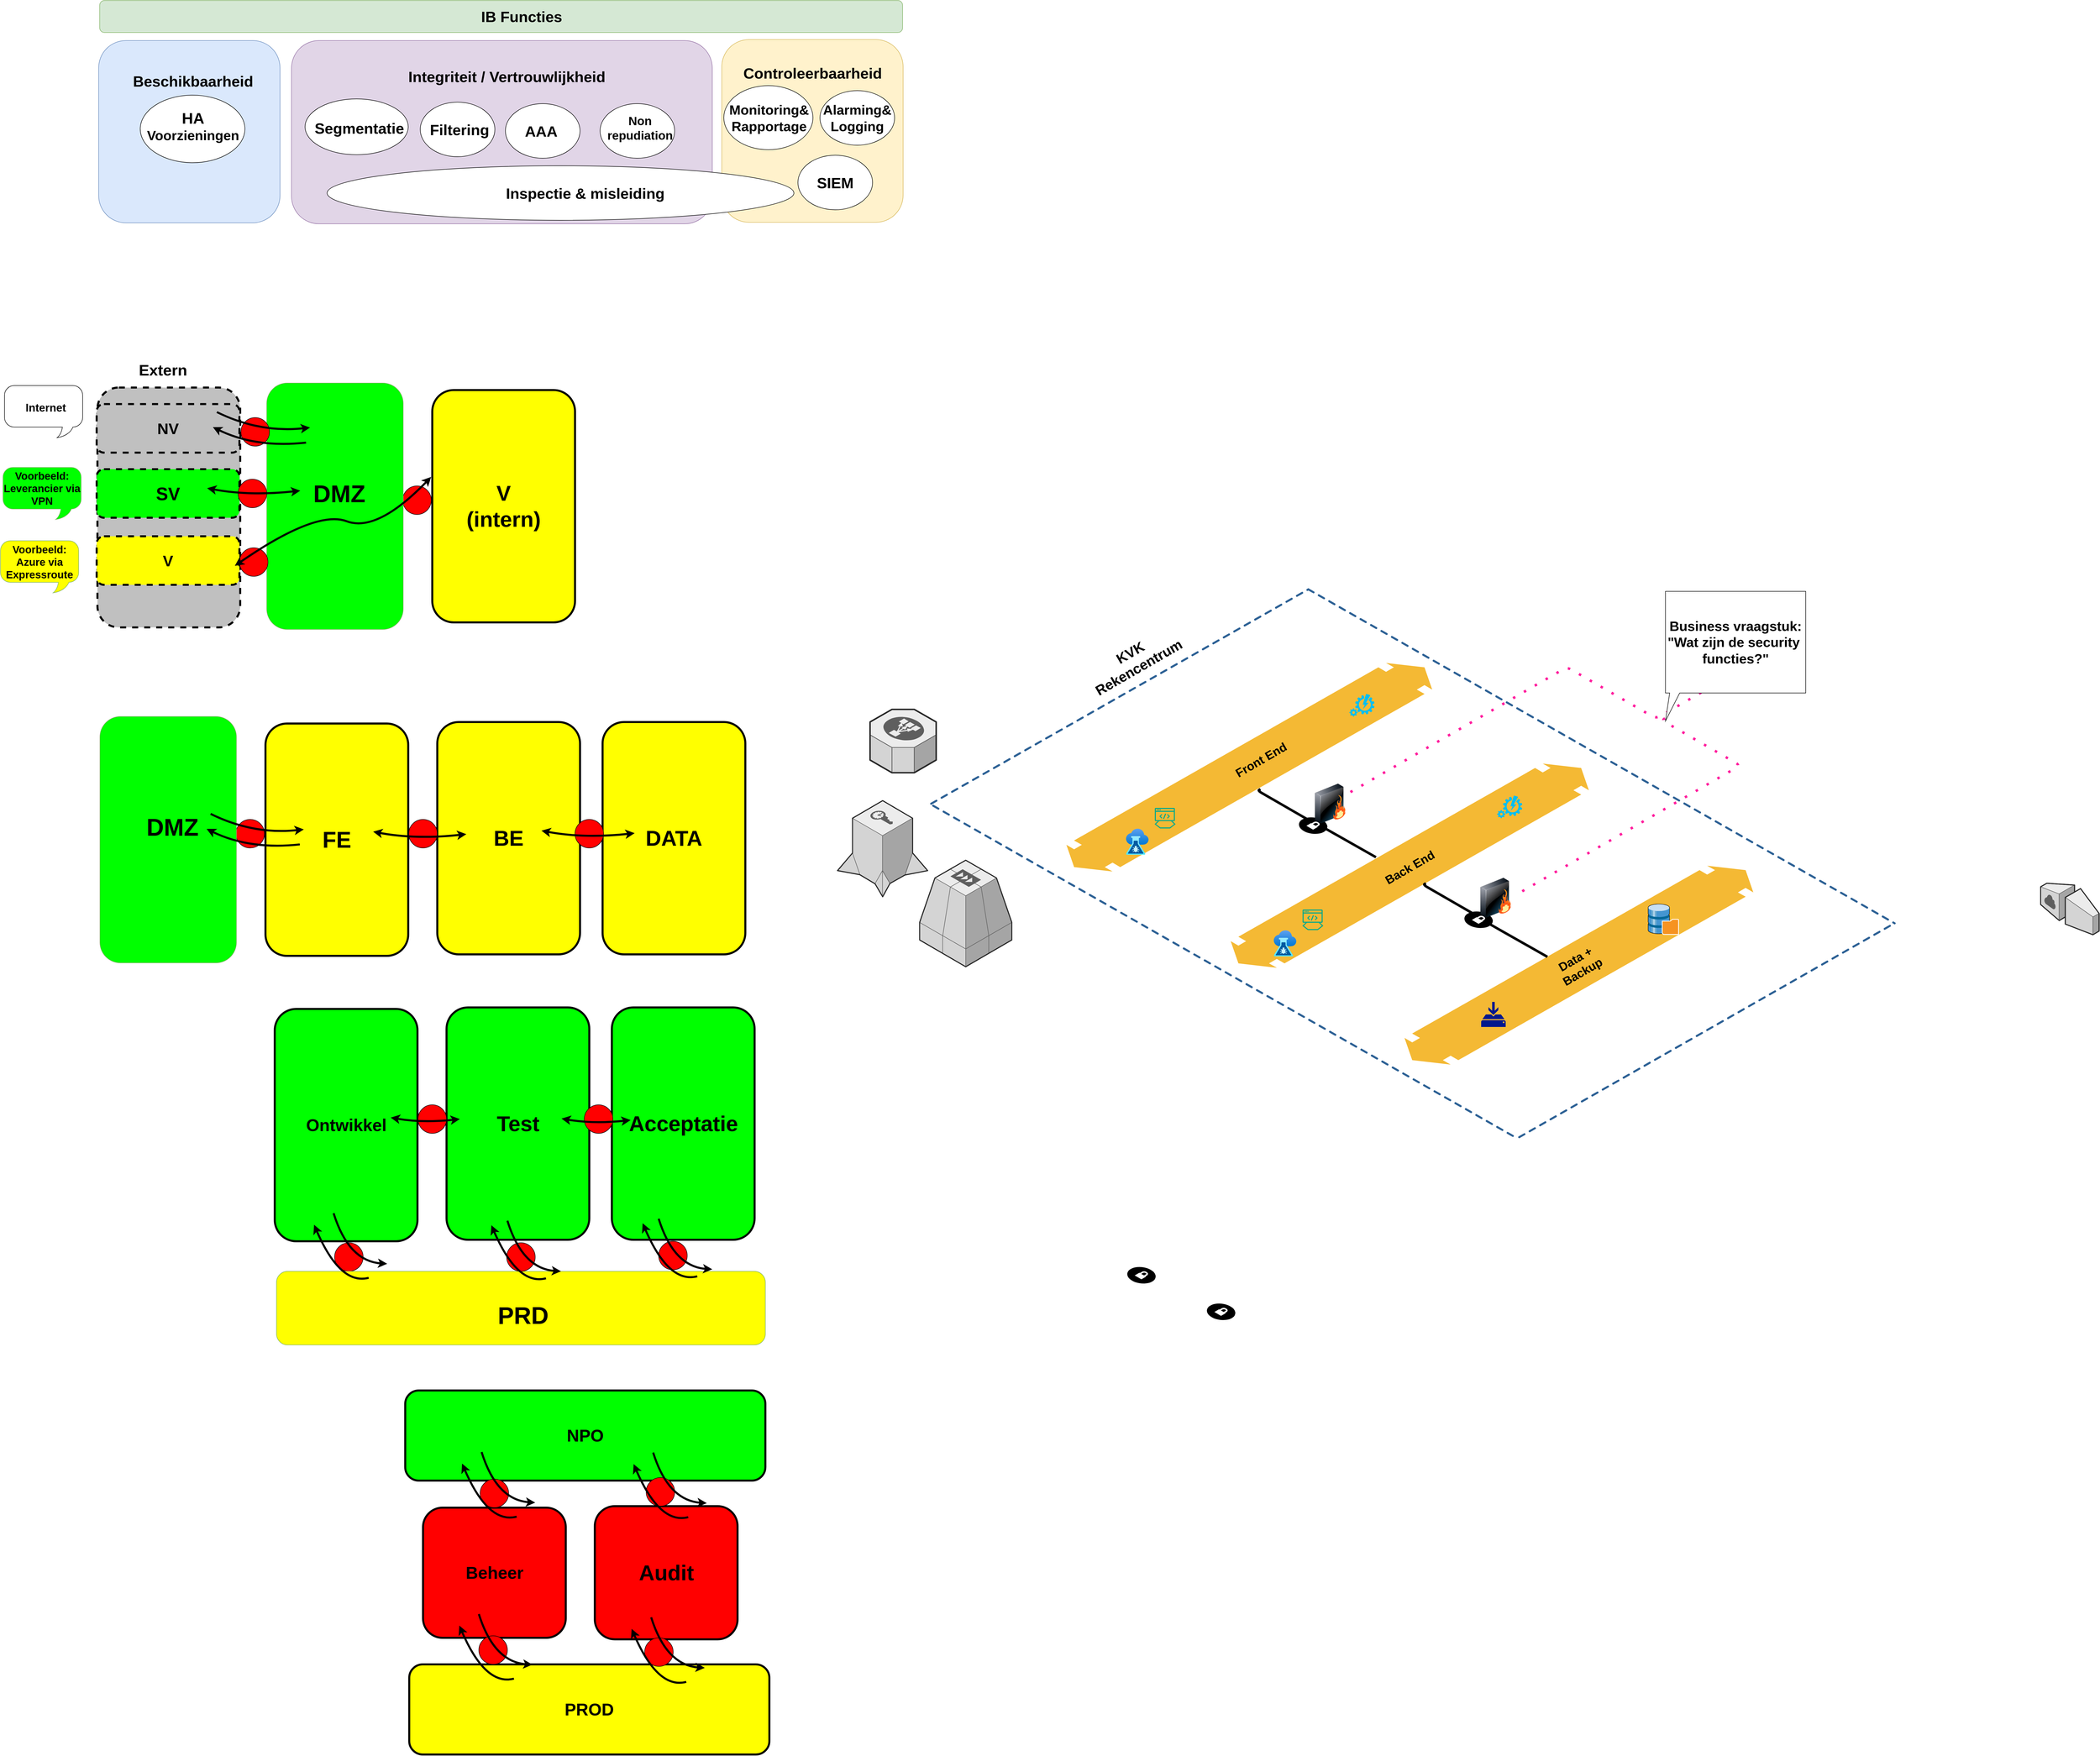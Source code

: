 <mxfile version="22.0.8" type="github">
  <diagram name="Page-1" id="aaaa8250-4180-3840-79b5-4cada1eebb92">
    <mxGraphModel dx="4440" dy="2122" grid="0" gridSize="10" guides="1" tooltips="1" connect="1" arrows="1" fold="1" page="0" pageScale="1" pageWidth="850" pageHeight="1100" background="none" math="0" shadow="0">
      <root>
        <mxCell id="0" />
        <mxCell id="1" parent="0" />
        <mxCell id="_FymvahWyx7S4mhsMVnn-86" value="" style="ellipse;whiteSpace=wrap;html=1;aspect=fixed;fillColor=#FF0000;" vertex="1" parent="1">
          <mxGeometry x="-457" y="1866" width="57" height="57" as="geometry" />
        </mxCell>
        <mxCell id="_FymvahWyx7S4mhsMVnn-55" value="" style="ellipse;whiteSpace=wrap;html=1;aspect=fixed;fillColor=#FF0000;" vertex="1" parent="1">
          <mxGeometry x="-968" y="357.5" width="57" height="57" as="geometry" />
        </mxCell>
        <mxCell id="_FymvahWyx7S4mhsMVnn-47" value="" style="whiteSpace=wrap;html=1;shape=mxgraph.basic.roundRectCallout;dx=144;dy=21;size=19.5;boundedLbl=1;" vertex="1" parent="1">
          <mxGeometry x="-1763" y="157" width="156" height="104" as="geometry" />
        </mxCell>
        <mxCell id="d5ac148becb70bc-7" value="" style="verticalLabelPosition=bottom;html=1;verticalAlign=top;strokeWidth=1;dashed=0;shape=mxgraph.aws3d.flatDoubleEdge;fillColor=#A62495;aspect=fixed;rounded=1;shadow=0;comic=0;fontFamily=Verdana;fontSize=12;flipV=1;strokeColor=#9673a6;" parent="1" vertex="1">
          <mxGeometry x="1032" y="1116" width="696.38" height="397.08" as="geometry" />
        </mxCell>
        <mxCell id="1a8abee3a6cfdf20-38" value="" style="verticalLabelPosition=bottom;html=1;verticalAlign=top;strokeWidth=1;dashed=0;shape=mxgraph.aws3d.flatDoubleEdge;fillColor=#d5e8d4;aspect=fixed;rounded=1;shadow=0;comic=0;fontFamily=Verdana;fontSize=12;flipV=1;strokeColor=#82b366;" parent="1" vertex="1">
          <mxGeometry x="685" y="912" width="715.06" height="407.79" as="geometry" />
        </mxCell>
        <mxCell id="1a8abee3a6cfdf20-28" value="" style="verticalLabelPosition=bottom;html=1;verticalAlign=top;strokeWidth=1;dashed=0;shape=mxgraph.aws3d.flatDoubleEdge;fillColor=#A62495;aspect=fixed;rounded=1;shadow=0;comic=0;fontFamily=Verdana;fontSize=12;flipV=1;" parent="1" vertex="1">
          <mxGeometry x="357" y="711" width="730.29" height="416.49" as="geometry" />
        </mxCell>
        <mxCell id="1a8abee3a6cfdf20-3" value="" style="edgeStyle=isometricEdgeStyle;endArrow=none;html=1;labelBackgroundColor=none;strokeWidth=5;fontFamily=Verdana;fontSize=12" parent="1" source="1a8abee3a6cfdf20-1" edge="1">
          <mxGeometry width="50" height="100" relative="1" as="geometry">
            <mxPoint x="975" y="1099" as="sourcePoint" />
            <mxPoint x="744.37" y="963" as="targetPoint" />
            <Array as="points" />
          </mxGeometry>
        </mxCell>
        <mxCell id="1a8abee3a6cfdf20-5" value="" style="edgeStyle=isometricEdgeStyle;endArrow=none;html=1;labelBackgroundColor=none;strokeColor=#FF1F9E;strokeWidth=5;fontFamily=Verdana;fontSize=12;dashed=1;dashPattern=1 4;entryX=0;entryY=0;entryDx=104.37;entryDy=183;entryPerimeter=0;" parent="1" source="I04fydQBAytHWi5Aiypt-9" target="I04fydQBAytHWi5Aiypt-27" edge="1">
          <mxGeometry width="50" height="100" relative="1" as="geometry">
            <mxPoint x="1383" y="703.06" as="sourcePoint" />
            <mxPoint x="1649" y="764" as="targetPoint" />
            <Array as="points">
              <mxPoint x="1420" y="756" />
            </Array>
          </mxGeometry>
        </mxCell>
        <mxCell id="1a8abee3a6cfdf20-11" value="" style="verticalLabelPosition=bottom;html=1;verticalAlign=top;strokeWidth=1;dashed=0;shape=mxgraph.aws3d.internetGateway;fillColor=#ECECEC;strokeColor=#5E5E5E;aspect=fixed;rounded=1;shadow=0;comic=0;fontSize=12;flipH=1;flipV=0;" parent="1" vertex="1">
          <mxGeometry x="2302" y="1151" width="116.7" height="102.8" as="geometry" />
        </mxCell>
        <mxCell id="d5ac148becb70bc-8" value="" style="verticalLabelPosition=bottom;html=1;verticalAlign=top;strokeWidth=1;dashed=0;shape=mxgraph.aws3d.dashedArrowlessEdge;aspect=fixed;rounded=1;shadow=0;comic=0;fontFamily=Verdana;fontSize=12" parent="1" vertex="1">
          <mxGeometry x="840" y="564" width="1170.52" height="667" as="geometry" />
        </mxCell>
        <mxCell id="d5ac148becb70bc-9" value="" style="verticalLabelPosition=bottom;html=1;verticalAlign=top;strokeWidth=1;dashed=0;shape=mxgraph.aws3d.dashedArrowlessEdge;aspect=fixed;rounded=1;shadow=0;comic=0;fontFamily=Verdana;fontSize=12" parent="1" vertex="1">
          <mxGeometry x="91" y="996.11" width="1163.31" height="662.89" as="geometry" />
        </mxCell>
        <mxCell id="d5ac148becb70bc-10" value="" style="verticalLabelPosition=bottom;html=1;verticalAlign=top;strokeWidth=1;dashed=0;shape=mxgraph.aws3d.dashedArrowlessEdge;fillColor=#000000;aspect=fixed;rounded=1;shadow=0;comic=0;fontFamily=Verdana;fontSize=12;fontColor=#000000;flipV=1;" parent="1" vertex="1">
          <mxGeometry x="87" y="564" width="753" height="428.12" as="geometry" />
        </mxCell>
        <mxCell id="d5ac148becb70bc-12" value="" style="verticalLabelPosition=bottom;html=1;verticalAlign=top;strokeWidth=1;dashed=0;shape=mxgraph.aws3d.dashedArrowlessEdge;aspect=fixed;rounded=1;shadow=0;comic=0;fontFamily=Verdana;fontSize=12;flipV=1;" parent="1" vertex="1">
          <mxGeometry x="1261" y="1232" width="747.23" height="426.13" as="geometry" />
        </mxCell>
        <mxCell id="1a8abee3a6cfdf20-2" value="" style="verticalLabelPosition=bottom;html=1;verticalAlign=top;strokeWidth=1;dashed=0;shape=mxgraph.aws3d.secureConnection;fillColor=#000000;strokeColor=#ffffff;aspect=fixed;rounded=1;shadow=0;comic=0;fontSize=12" parent="1" vertex="1">
          <mxGeometry x="478.24" y="1917" width="57.0" height="34" as="geometry" />
        </mxCell>
        <mxCell id="d5ac148becb70bc-14" value="" style="edgeStyle=isometricEdgeStyle;endArrow=none;html=1;labelBackgroundColor=none;strokeWidth=5;fontFamily=Verdana;fontSize=12;dashed=1;dashPattern=1 4;strokeColor=#FF1F9E;" parent="1" edge="1">
          <mxGeometry width="50" height="100" relative="1" as="geometry">
            <mxPoint x="1267" y="1167.02" as="sourcePoint" />
            <mxPoint x="1555" y="820" as="targetPoint" />
            <Array as="points">
              <mxPoint x="1644" y="882" />
            </Array>
          </mxGeometry>
        </mxCell>
        <mxCell id="d5ac148becb70bc-16" value="" style="verticalLabelPosition=bottom;html=1;verticalAlign=top;strokeWidth=1;dashed=0;shape=mxgraph.aws3d.secureConnection;fillColor=#000000;strokeColor=#ffffff;aspect=fixed;rounded=1;shadow=0;comic=0;fontSize=12" parent="1" vertex="1">
          <mxGeometry x="637.24" y="1990" width="57.0" height="34" as="geometry" />
        </mxCell>
        <mxCell id="I04fydQBAytHWi5Aiypt-1" value="&lt;b&gt;&lt;font style=&quot;font-size: 24px;&quot;&gt;Data + Backup&lt;/font&gt;&lt;/b&gt;" style="text;strokeColor=none;align=center;fillColor=none;html=1;verticalAlign=middle;whiteSpace=wrap;rounded=0;rotation=-30;" parent="1" vertex="1">
          <mxGeometry x="1298.19" y="1299.54" width="164" height="30" as="geometry" />
        </mxCell>
        <mxCell id="I04fydQBAytHWi5Aiypt-2" value="&lt;b&gt;&lt;font style=&quot;font-size: 28px;&quot;&gt;KVK Rekencentrum&lt;/font&gt;&lt;/b&gt;" style="text;strokeColor=none;align=center;fillColor=none;html=1;verticalAlign=middle;whiteSpace=wrap;rounded=0;rotation=-30;" parent="1" vertex="1">
          <mxGeometry x="411" y="690" width="164" height="30" as="geometry" />
        </mxCell>
        <mxCell id="I04fydQBAytHWi5Aiypt-3" value="&lt;b&gt;&lt;font style=&quot;font-size: 24px;&quot;&gt;Back End&lt;/font&gt;&lt;/b&gt;" style="text;strokeColor=none;align=center;fillColor=none;html=1;verticalAlign=middle;whiteSpace=wrap;rounded=0;rotation=-30;" parent="1" vertex="1">
          <mxGeometry x="960.53" y="1105" width="164" height="30" as="geometry" />
        </mxCell>
        <mxCell id="I04fydQBAytHWi5Aiypt-4" value="" style="verticalLabelPosition=bottom;html=1;verticalAlign=top;strokeWidth=1;align=center;outlineConnect=0;dashed=0;outlineConnect=0;shape=mxgraph.aws3d.securityTokenService;fillColor=#ECECEC;strokeColor=#5E5E5E;aspect=fixed;" parent="1" vertex="1">
          <mxGeometry x="-100" y="986" width="180" height="192" as="geometry" />
        </mxCell>
        <mxCell id="I04fydQBAytHWi5Aiypt-5" value="" style="verticalLabelPosition=bottom;html=1;verticalAlign=top;strokeWidth=1;align=center;outlineConnect=0;dashed=0;outlineConnect=0;shape=mxgraph.aws3d.elasticLoadBalancing;fillColor=#ECECEC;strokeColor=#5E5E5E;aspect=fixed;" parent="1" vertex="1">
          <mxGeometry x="-35" y="803.75" width="132" height="126.5" as="geometry" />
        </mxCell>
        <mxCell id="I04fydQBAytHWi5Aiypt-6" value="" style="edgeStyle=isometricEdgeStyle;endArrow=none;html=1;labelBackgroundColor=none;strokeWidth=5;fontFamily=Verdana;fontSize=12" parent="1" target="1a8abee3a6cfdf20-1" edge="1">
          <mxGeometry width="50" height="100" relative="1" as="geometry">
            <mxPoint x="975" y="1099" as="sourcePoint" />
            <mxPoint x="744.37" y="963" as="targetPoint" />
            <Array as="points">
              <mxPoint x="876.19" y="1043" />
            </Array>
          </mxGeometry>
        </mxCell>
        <mxCell id="1a8abee3a6cfdf20-1" value="" style="verticalLabelPosition=bottom;html=1;verticalAlign=top;strokeWidth=1;dashed=0;shape=mxgraph.aws3d.secureConnection;fillColor=#000000;strokeColor=#ffffff;aspect=fixed;rounded=1;shadow=0;comic=0;fontSize=12" parent="1" vertex="1">
          <mxGeometry x="821" y="1019" width="57.0" height="34" as="geometry" />
        </mxCell>
        <mxCell id="I04fydQBAytHWi5Aiypt-9" value="" style="image;html=1;image=img/lib/clip_art/networking/Firewall_128x128.png;rotation=0;" parent="1" vertex="1">
          <mxGeometry x="844" y="952" width="80" height="80" as="geometry" />
        </mxCell>
        <mxCell id="I04fydQBAytHWi5Aiypt-10" value="" style="edgeStyle=isometricEdgeStyle;endArrow=none;html=1;labelBackgroundColor=none;strokeWidth=5;fontFamily=Verdana;fontSize=12" parent="1" source="I04fydQBAytHWi5Aiypt-11" edge="1">
          <mxGeometry width="50" height="100" relative="1" as="geometry">
            <mxPoint x="1305.31" y="1287" as="sourcePoint" />
            <mxPoint x="1074.68" y="1151" as="targetPoint" />
            <Array as="points" />
          </mxGeometry>
        </mxCell>
        <mxCell id="I04fydQBAytHWi5Aiypt-11" value="" style="verticalLabelPosition=bottom;html=1;verticalAlign=top;strokeWidth=1;dashed=0;shape=mxgraph.aws3d.secureConnection;fillColor=#000000;strokeColor=#ffffff;aspect=fixed;rounded=1;shadow=0;comic=0;fontSize=12" parent="1" vertex="1">
          <mxGeometry x="1151.31" y="1207" width="57.0" height="34" as="geometry" />
        </mxCell>
        <mxCell id="I04fydQBAytHWi5Aiypt-12" value="" style="image;html=1;image=img/lib/clip_art/networking/Firewall_128x128.png;rotation=0;" parent="1" vertex="1">
          <mxGeometry x="1174.31" y="1140" width="80" height="80" as="geometry" />
        </mxCell>
        <mxCell id="I04fydQBAytHWi5Aiypt-13" value="" style="edgeStyle=isometricEdgeStyle;endArrow=none;html=1;labelBackgroundColor=none;strokeWidth=5;fontFamily=Verdana;fontSize=12" parent="1" edge="1">
          <mxGeometry width="50" height="100" relative="1" as="geometry">
            <mxPoint x="1317.19" y="1297.89" as="sourcePoint" />
            <mxPoint x="1206" y="1227" as="targetPoint" />
            <Array as="points">
              <mxPoint x="1218.38" y="1241.89" />
            </Array>
          </mxGeometry>
        </mxCell>
        <mxCell id="I04fydQBAytHWi5Aiypt-14" value="" style="shape=image;html=1;verticalAlign=top;verticalLabelPosition=bottom;labelBackgroundColor=#ffffff;imageAspect=0;aspect=fixed;image=https://cdn1.iconfinder.com/data/icons/unicons-line-vol-3/24/file-question-128.png" parent="1" vertex="1">
          <mxGeometry x="105" y="737" width="128" height="128" as="geometry" />
        </mxCell>
        <mxCell id="I04fydQBAytHWi5Aiypt-15" value="" style="image;aspect=fixed;html=1;points=[];align=center;fontSize=12;image=img/lib/azure2/devops/CloudTest.svg;" parent="1" vertex="1">
          <mxGeometry x="476" y="1042" width="44.96" height="52" as="geometry" />
        </mxCell>
        <mxCell id="I04fydQBAytHWi5Aiypt-16" value="" style="verticalLabelPosition=bottom;html=1;verticalAlign=top;align=center;strokeColor=none;fillColor=#00BEF2;shape=mxgraph.azure.automation;pointerEvents=1;" parent="1" vertex="1">
          <mxGeometry x="922" y="773" width="50" height="45" as="geometry" />
        </mxCell>
        <mxCell id="I04fydQBAytHWi5Aiypt-17" value="" style="shape=image;html=1;verticalAlign=top;verticalLabelPosition=bottom;labelBackgroundColor=#ffffff;imageAspect=0;aspect=fixed;image=https://cdn4.iconfinder.com/data/icons/essentials-74/24/040_-_Tick-128.png" parent="1" vertex="1">
          <mxGeometry x="587" y="971.55" width="40.89" height="40.89" as="geometry" />
        </mxCell>
        <mxCell id="I04fydQBAytHWi5Aiypt-18" value="" style="sketch=0;outlineConnect=0;fontColor=#232F3E;gradientColor=none;fillColor=#01A88D;strokeColor=none;dashed=0;verticalLabelPosition=bottom;verticalAlign=top;align=center;html=1;fontSize=12;fontStyle=0;aspect=fixed;shape=mxgraph.aws4.mainframe_modernization_developer;" parent="1" vertex="1">
          <mxGeometry x="533" y="1000" width="42" height="42" as="geometry" />
        </mxCell>
        <mxCell id="I04fydQBAytHWi5Aiypt-19" value="" style="sketch=0;aspect=fixed;pointerEvents=1;shadow=0;dashed=0;html=1;strokeColor=none;labelPosition=center;verticalLabelPosition=bottom;verticalAlign=top;align=center;fillColor=#00188D;shape=mxgraph.mscae.enterprise.backup_local" parent="1" vertex="1">
          <mxGeometry x="1185" y="1388" width="49" height="50" as="geometry" />
        </mxCell>
        <mxCell id="I04fydQBAytHWi5Aiypt-20" value="" style="shadow=0;dashed=0;html=1;labelPosition=center;verticalLabelPosition=bottom;verticalAlign=top;align=center;outlineConnect=0;shape=mxgraph.veeam.3d.backup_repository;" parent="1" vertex="1">
          <mxGeometry x="1518" y="1192" width="62" height="62" as="geometry" />
        </mxCell>
        <mxCell id="I04fydQBAytHWi5Aiypt-21" value="" style="image;aspect=fixed;html=1;points=[];align=center;fontSize=12;image=img/lib/azure2/devops/CloudTest.svg;" parent="1" vertex="1">
          <mxGeometry x="771" y="1245" width="44.96" height="52" as="geometry" />
        </mxCell>
        <mxCell id="I04fydQBAytHWi5Aiypt-22" value="" style="sketch=0;outlineConnect=0;fontColor=#232F3E;gradientColor=none;fillColor=#01A88D;strokeColor=none;dashed=0;verticalLabelPosition=bottom;verticalAlign=top;align=center;html=1;fontSize=12;fontStyle=0;aspect=fixed;shape=mxgraph.aws4.mainframe_modernization_developer;" parent="1" vertex="1">
          <mxGeometry x="828" y="1203" width="42" height="42" as="geometry" />
        </mxCell>
        <mxCell id="I04fydQBAytHWi5Aiypt-23" value="" style="shape=image;html=1;verticalAlign=top;verticalLabelPosition=bottom;labelBackgroundColor=#ffffff;imageAspect=0;aspect=fixed;image=https://cdn4.iconfinder.com/data/icons/essentials-74/24/040_-_Tick-128.png" parent="1" vertex="1">
          <mxGeometry x="882" y="1174.55" width="40.89" height="40.89" as="geometry" />
        </mxCell>
        <mxCell id="I04fydQBAytHWi5Aiypt-24" value="" style="verticalLabelPosition=bottom;html=1;verticalAlign=top;align=center;strokeColor=none;fillColor=#00BEF2;shape=mxgraph.azure.automation;pointerEvents=1;" parent="1" vertex="1">
          <mxGeometry x="1217" y="976" width="50" height="45" as="geometry" />
        </mxCell>
        <mxCell id="I04fydQBAytHWi5Aiypt-25" value="&lt;b&gt;&lt;font style=&quot;font-size: 24px;&quot;&gt;Front End&lt;/font&gt;&lt;/b&gt;" style="text;strokeColor=none;align=center;fillColor=none;html=1;verticalAlign=middle;whiteSpace=wrap;rounded=0;rotation=-30;" parent="1" vertex="1">
          <mxGeometry x="664" y="890" width="164" height="30" as="geometry" />
        </mxCell>
        <mxCell id="I04fydQBAytHWi5Aiypt-26" value="" style="verticalLabelPosition=bottom;html=1;verticalAlign=top;strokeWidth=1;align=center;outlineConnect=0;dashed=0;outlineConnect=0;shape=mxgraph.aws3d.sqs;fillColor=#ECECEC;strokeColor=#5E5E5E;aspect=fixed;" parent="1" vertex="1">
          <mxGeometry x="64" y="1105" width="184" height="212.75" as="geometry" />
        </mxCell>
        <mxCell id="I04fydQBAytHWi5Aiypt-27" value="&lt;font style=&quot;font-size: 27px;&quot;&gt;&lt;b style=&quot;font-size: 27px;&quot;&gt;Business vraagstuk:&lt;br style=&quot;font-size: 27px;&quot;&gt;&quot;Wat zijn de security&amp;nbsp; functies?&quot;&lt;/b&gt;&lt;br style=&quot;font-size: 27px;&quot;&gt;&lt;/font&gt;" style="shape=callout;whiteSpace=wrap;html=1;perimeter=calloutPerimeter;position2=0;fontSize=27;size=56;position=0.03;" parent="1" vertex="1">
          <mxGeometry x="1553" y="568" width="280" height="259" as="geometry" />
        </mxCell>
        <mxCell id="_FymvahWyx7S4mhsMVnn-1" value="" style="rounded=1;whiteSpace=wrap;html=1;fillColor=#d5e8d4;strokeColor=#82b366;" vertex="1" parent="1">
          <mxGeometry x="-1573" y="-612" width="1603" height="64" as="geometry" />
        </mxCell>
        <mxCell id="_FymvahWyx7S4mhsMVnn-2" value="" style="rounded=1;whiteSpace=wrap;html=1;fillColor=#dae8fc;strokeColor=#6c8ebf;" vertex="1" parent="1">
          <mxGeometry x="-1575" y="-532" width="362" height="364" as="geometry" />
        </mxCell>
        <mxCell id="_FymvahWyx7S4mhsMVnn-3" value="" style="rounded=1;whiteSpace=wrap;html=1;fillColor=#e1d5e7;strokeColor=#9673a6;" vertex="1" parent="1">
          <mxGeometry x="-1190" y="-532" width="840" height="366" as="geometry" />
        </mxCell>
        <mxCell id="_FymvahWyx7S4mhsMVnn-4" value="" style="rounded=1;whiteSpace=wrap;html=1;fillColor=#fff2cc;strokeColor=#d6b656;" vertex="1" parent="1">
          <mxGeometry x="-331" y="-534" width="362" height="365" as="geometry" />
        </mxCell>
        <mxCell id="_FymvahWyx7S4mhsMVnn-5" value="&lt;font style=&quot;font-size: 30px;&quot;&gt;&lt;b&gt;IB Functies&lt;/b&gt;&lt;br&gt;&lt;/font&gt;" style="text;strokeColor=none;align=center;fillColor=none;html=1;verticalAlign=middle;whiteSpace=wrap;rounded=0;" vertex="1" parent="1">
          <mxGeometry x="-826" y="-595" width="191" height="30" as="geometry" />
        </mxCell>
        <mxCell id="_FymvahWyx7S4mhsMVnn-6" value="&lt;font style=&quot;font-size: 30px;&quot;&gt;&lt;b&gt;Integriteit / Vertrouwlijkheid&lt;br&gt;&lt;/b&gt;&lt;/font&gt;" style="text;strokeColor=none;align=center;fillColor=none;html=1;verticalAlign=middle;whiteSpace=wrap;rounded=0;strokeWidth=33;" vertex="1" parent="1">
          <mxGeometry x="-976" y="-475" width="432" height="30" as="geometry" />
        </mxCell>
        <mxCell id="_FymvahWyx7S4mhsMVnn-7" value="&lt;font style=&quot;font-size: 30px;&quot;&gt;&lt;b&gt;Beschikbaarheid&lt;br&gt;&lt;/b&gt;&lt;/font&gt;" style="text;strokeColor=none;align=center;fillColor=none;html=1;verticalAlign=middle;whiteSpace=wrap;rounded=0;" vertex="1" parent="1">
          <mxGeometry x="-1482" y="-466" width="191" height="30" as="geometry" />
        </mxCell>
        <mxCell id="_FymvahWyx7S4mhsMVnn-8" value="&lt;font style=&quot;font-size: 30px;&quot;&gt;&lt;b&gt;Controleerbaarheid&lt;br&gt;&lt;/b&gt;&lt;/font&gt;" style="text;strokeColor=none;align=center;fillColor=none;html=1;verticalAlign=middle;whiteSpace=wrap;rounded=0;strokeWidth=33;" vertex="1" parent="1">
          <mxGeometry x="-299.5" y="-482" width="299" height="30" as="geometry" />
        </mxCell>
        <mxCell id="_FymvahWyx7S4mhsMVnn-10" value="" style="ellipse;whiteSpace=wrap;html=1;" vertex="1" parent="1">
          <mxGeometry x="-1492" y="-423" width="209" height="135" as="geometry" />
        </mxCell>
        <mxCell id="_FymvahWyx7S4mhsMVnn-11" value="" style="ellipse;whiteSpace=wrap;html=1;" vertex="1" parent="1">
          <mxGeometry x="-933" y="-409" width="149" height="109" as="geometry" />
        </mxCell>
        <mxCell id="_FymvahWyx7S4mhsMVnn-12" value="" style="ellipse;whiteSpace=wrap;html=1;" vertex="1" parent="1">
          <mxGeometry x="-763" y="-406" width="149" height="109" as="geometry" />
        </mxCell>
        <mxCell id="_FymvahWyx7S4mhsMVnn-13" value="" style="ellipse;whiteSpace=wrap;html=1;" vertex="1" parent="1">
          <mxGeometry x="-574" y="-406" width="149" height="109" as="geometry" />
        </mxCell>
        <mxCell id="_FymvahWyx7S4mhsMVnn-16" value="&lt;font style=&quot;font-size: 30px;&quot;&gt;&lt;b&gt;Filtering&lt;/b&gt;&lt;/font&gt;" style="text;strokeColor=none;align=center;fillColor=none;html=1;verticalAlign=middle;whiteSpace=wrap;rounded=0;" vertex="1" parent="1">
          <mxGeometry x="-950" y="-369.5" width="191" height="30" as="geometry" />
        </mxCell>
        <mxCell id="_FymvahWyx7S4mhsMVnn-17" value="&lt;font size=&quot;1&quot;&gt;&lt;b style=&quot;font-size: 30px;&quot;&gt;AAA&lt;/b&gt;&lt;/font&gt;" style="text;strokeColor=none;align=center;fillColor=none;html=1;verticalAlign=middle;whiteSpace=wrap;rounded=0;" vertex="1" parent="1">
          <mxGeometry x="-787" y="-366" width="191" height="30" as="geometry" />
        </mxCell>
        <mxCell id="_FymvahWyx7S4mhsMVnn-18" value="&lt;font size=&quot;1&quot;&gt;&lt;b style=&quot;font-size: 31px;&quot;&gt;HA&lt;/b&gt;&lt;/font&gt; &lt;font style=&quot;font-size: 27px;&quot;&gt;&lt;b&gt;Voorzieningen&lt;/b&gt;&lt;br&gt;&lt;/font&gt;" style="text;strokeColor=none;align=center;fillColor=none;html=1;verticalAlign=middle;whiteSpace=wrap;rounded=0;" vertex="1" parent="1">
          <mxGeometry x="-1482" y="-376" width="191" height="30" as="geometry" />
        </mxCell>
        <mxCell id="_FymvahWyx7S4mhsMVnn-19" value="" style="ellipse;whiteSpace=wrap;html=1;" vertex="1" parent="1">
          <mxGeometry x="-1163" y="-415.5" width="206" height="111.5" as="geometry" />
        </mxCell>
        <mxCell id="_FymvahWyx7S4mhsMVnn-14" value="&lt;font style=&quot;font-size: 30px;&quot;&gt;&lt;b&gt;Segmentatie&lt;/b&gt;&lt;/font&gt;" style="text;strokeColor=none;align=center;fillColor=none;html=1;verticalAlign=middle;whiteSpace=wrap;rounded=0;" vertex="1" parent="1">
          <mxGeometry x="-1150" y="-372" width="191" height="30" as="geometry" />
        </mxCell>
        <mxCell id="_FymvahWyx7S4mhsMVnn-20" value="" style="ellipse;whiteSpace=wrap;html=1;" vertex="1" parent="1">
          <mxGeometry x="-1119" y="-282" width="932" height="109" as="geometry" />
        </mxCell>
        <mxCell id="_FymvahWyx7S4mhsMVnn-21" value="&lt;font style=&quot;font-size: 30px;&quot;&gt;&lt;b&gt;Inspectie &amp;amp; misleiding&lt;br&gt;&lt;/b&gt;&lt;/font&gt;" style="text;strokeColor=none;align=center;fillColor=none;html=1;verticalAlign=middle;whiteSpace=wrap;rounded=0;" vertex="1" parent="1">
          <mxGeometry x="-849" y="-242.5" width="491" height="30" as="geometry" />
        </mxCell>
        <mxCell id="_FymvahWyx7S4mhsMVnn-22" value="" style="ellipse;whiteSpace=wrap;html=1;" vertex="1" parent="1">
          <mxGeometry x="-327" y="-442" width="178" height="128" as="geometry" />
        </mxCell>
        <mxCell id="_FymvahWyx7S4mhsMVnn-23" value="" style="ellipse;whiteSpace=wrap;html=1;" vertex="1" parent="1">
          <mxGeometry x="-135" y="-432" width="149" height="109" as="geometry" />
        </mxCell>
        <mxCell id="_FymvahWyx7S4mhsMVnn-24" value="&lt;font style=&quot;font-size: 30px;&quot;&gt;&lt;b&gt;SIEM&lt;/b&gt;&lt;/font&gt;" style="ellipse;whiteSpace=wrap;html=1;" vertex="1" parent="1">
          <mxGeometry x="-179" y="-303" width="149" height="109" as="geometry" />
        </mxCell>
        <mxCell id="_FymvahWyx7S4mhsMVnn-25" value="&lt;div style=&quot;font-size: 27px;&quot;&gt;&lt;font style=&quot;font-size: 27px;&quot;&gt;&lt;b&gt;Monitoring&amp;amp;&lt;/b&gt;&lt;/font&gt;&lt;/div&gt;&lt;div style=&quot;font-size: 27px;&quot;&gt;&lt;font style=&quot;font-size: 27px;&quot;&gt;&lt;b&gt;Rapportage&lt;br&gt;&lt;/b&gt;&lt;/font&gt;&lt;/div&gt;" style="text;strokeColor=none;align=center;fillColor=none;html=1;verticalAlign=middle;whiteSpace=wrap;rounded=0;" vertex="1" parent="1">
          <mxGeometry x="-332" y="-392.5" width="191" height="30" as="geometry" />
        </mxCell>
        <mxCell id="_FymvahWyx7S4mhsMVnn-26" value="&lt;div&gt;&lt;font size=&quot;1&quot;&gt;&lt;b style=&quot;font-size: 27px;&quot;&gt;Alarming&amp;amp;&lt;/b&gt;&lt;/font&gt;&lt;/div&gt;&lt;div&gt;&lt;font size=&quot;1&quot;&gt;&lt;b style=&quot;font-size: 27px;&quot;&gt;Logging&lt;br&gt;&lt;/b&gt;&lt;/font&gt;&lt;/div&gt;" style="text;strokeColor=none;align=center;fillColor=none;html=1;verticalAlign=middle;whiteSpace=wrap;rounded=0;" vertex="1" parent="1">
          <mxGeometry x="-156" y="-392.5" width="191" height="30" as="geometry" />
        </mxCell>
        <mxCell id="_FymvahWyx7S4mhsMVnn-27" value="&lt;font style=&quot;font-size: 24px;&quot;&gt;&lt;b&gt;Non repudiation&lt;/b&gt;&lt;br&gt;&lt;/font&gt;" style="text;strokeColor=none;align=center;fillColor=none;html=1;verticalAlign=middle;whiteSpace=wrap;rounded=0;" vertex="1" parent="1">
          <mxGeometry x="-524" y="-372" width="60" height="30" as="geometry" />
        </mxCell>
        <mxCell id="_FymvahWyx7S4mhsMVnn-28" value="" style="rounded=1;whiteSpace=wrap;html=1;fillColor=#00FF00;strokeColor=#82b366;" vertex="1" parent="1">
          <mxGeometry x="-1239.5" y="152" width="272.5" height="492" as="geometry" />
        </mxCell>
        <mxCell id="_FymvahWyx7S4mhsMVnn-29" value="&lt;font size=&quot;1&quot;&gt;&lt;b style=&quot;font-size: 48px;&quot;&gt;DMZ&lt;/b&gt;&lt;/font&gt;" style="text;strokeColor=none;align=center;fillColor=none;html=1;verticalAlign=middle;whiteSpace=wrap;rounded=0;" vertex="1" parent="1">
          <mxGeometry x="-1190" y="357.5" width="191" height="30" as="geometry" />
        </mxCell>
        <mxCell id="_FymvahWyx7S4mhsMVnn-30" value="" style="rounded=1;whiteSpace=wrap;html=1;fillColor=#c0c0c0;strokeColor=#000000;dashed=1;strokeWidth=4;" vertex="1" parent="1">
          <mxGeometry x="-1577.5" y="161" width="285" height="479" as="geometry" />
        </mxCell>
        <mxCell id="_FymvahWyx7S4mhsMVnn-31" value="&lt;b&gt;&lt;font style=&quot;font-size: 31px;&quot;&gt;NV&lt;/font&gt;&lt;/b&gt;" style="rounded=1;whiteSpace=wrap;html=1;fillColor=#c0c0c0;strokeColor=#000000;dashed=1;strokeWidth=4;" vertex="1" parent="1">
          <mxGeometry x="-1579" y="194" width="285" height="97" as="geometry" />
        </mxCell>
        <mxCell id="_FymvahWyx7S4mhsMVnn-32" value="&lt;font style=&quot;font-size: 36px;&quot;&gt;&lt;b&gt;SV&lt;/b&gt;&lt;/font&gt;" style="rounded=1;whiteSpace=wrap;html=1;fillColor=#00FF00;strokeColor=#000000;dashed=1;strokeWidth=4;" vertex="1" parent="1">
          <mxGeometry x="-1579" y="324" width="285" height="97" as="geometry" />
        </mxCell>
        <mxCell id="_FymvahWyx7S4mhsMVnn-33" value="&lt;font size=&quot;1&quot;&gt;&lt;b&gt;&lt;font style=&quot;font-size: 31px;&quot;&gt;V&lt;/font&gt;&lt;/b&gt;&lt;/font&gt;" style="rounded=1;whiteSpace=wrap;html=1;fillColor=#FFFF00;strokeColor=#000000;dashed=1;strokeWidth=4;" vertex="1" parent="1">
          <mxGeometry x="-1579" y="458" width="285" height="97" as="geometry" />
        </mxCell>
        <mxCell id="_FymvahWyx7S4mhsMVnn-35" value="&lt;font size=&quot;1&quot;&gt;&lt;b style=&quot;font-size: 31px;&quot;&gt;Extern&lt;/b&gt;&lt;/font&gt;" style="text;strokeColor=none;align=center;fillColor=none;html=1;verticalAlign=middle;whiteSpace=wrap;rounded=0;" vertex="1" parent="1">
          <mxGeometry x="-1542.5" y="111" width="191" height="30" as="geometry" />
        </mxCell>
        <mxCell id="_FymvahWyx7S4mhsMVnn-36" value="" style="ellipse;whiteSpace=wrap;html=1;aspect=fixed;fillColor=#FF0000;" vertex="1" parent="1">
          <mxGeometry x="-1291" y="221" width="57" height="57" as="geometry" />
        </mxCell>
        <mxCell id="_FymvahWyx7S4mhsMVnn-37" value="" style="ellipse;whiteSpace=wrap;html=1;aspect=fixed;fillColor=#FF0000;" vertex="1" parent="1">
          <mxGeometry x="-1296.5" y="344" width="57" height="57" as="geometry" />
        </mxCell>
        <mxCell id="_FymvahWyx7S4mhsMVnn-38" value="" style="ellipse;whiteSpace=wrap;html=1;aspect=fixed;fillColor=#FF0000;" vertex="1" parent="1">
          <mxGeometry x="-1294" y="481" width="57" height="57" as="geometry" />
        </mxCell>
        <mxCell id="_FymvahWyx7S4mhsMVnn-40" value="&lt;div&gt;&lt;font size=&quot;1&quot;&gt;&lt;b&gt;&lt;font style=&quot;font-size: 43px;&quot;&gt;V&lt;/font&gt;&lt;/b&gt;&lt;/font&gt;&lt;/div&gt;&lt;div&gt;&lt;font size=&quot;1&quot;&gt;&lt;b&gt;&lt;font style=&quot;font-size: 43px;&quot;&gt;(intern)&lt;br&gt;&lt;/font&gt;&lt;/b&gt;&lt;/font&gt;&lt;/div&gt;" style="rounded=1;whiteSpace=wrap;html=1;fillColor=#FFFF00;strokeColor=#000000;strokeWidth=4;" vertex="1" parent="1">
          <mxGeometry x="-909" y="166" width="285" height="464" as="geometry" />
        </mxCell>
        <mxCell id="_FymvahWyx7S4mhsMVnn-50" value="" style="group" vertex="1" connectable="0" parent="1">
          <mxGeometry x="-1771" y="157" width="181" height="104" as="geometry" />
        </mxCell>
        <mxCell id="_FymvahWyx7S4mhsMVnn-44" value="&lt;div style=&quot;font-size: 22px;&quot;&gt;&lt;b&gt;&lt;font style=&quot;font-size: 22px;&quot;&gt;Internet&lt;/font&gt;&lt;/b&gt;&lt;/div&gt;" style="text;strokeColor=none;align=center;fillColor=none;html=1;verticalAlign=middle;whiteSpace=wrap;rounded=0;" vertex="1" parent="_FymvahWyx7S4mhsMVnn-50">
          <mxGeometry y="30" width="181" height="30" as="geometry" />
        </mxCell>
        <mxCell id="_FymvahWyx7S4mhsMVnn-51" value="&lt;div style=&quot;font-size: 21px;&quot;&gt;&lt;b&gt;&lt;font style=&quot;font-size: 21px;&quot;&gt;Voorbeeld:&lt;/font&gt;&lt;/b&gt;&lt;/div&gt;&lt;div style=&quot;font-size: 21px;&quot;&gt;&lt;b&gt;&lt;font style=&quot;font-size: 21px;&quot;&gt;Leverancier via VPN&lt;font style=&quot;font-size: 21px;&quot;&gt;&lt;br&gt;&lt;/font&gt;&lt;/font&gt;&lt;/b&gt;&lt;/div&gt;" style="whiteSpace=wrap;html=1;shape=mxgraph.basic.roundRectCallout;dx=144;dy=21;size=19.5;boundedLbl=1;fillColor=#00FF00;strokeColor=#82b366;" vertex="1" parent="1">
          <mxGeometry x="-1766" y="320.5" width="156" height="104" as="geometry" />
        </mxCell>
        <mxCell id="_FymvahWyx7S4mhsMVnn-52" value="&lt;div style=&quot;font-size: 21px;&quot;&gt;&lt;b&gt;&lt;font style=&quot;font-size: 21px;&quot;&gt;Voorbeeld:&lt;/font&gt;&lt;/b&gt;&lt;/div&gt;&lt;div style=&quot;font-size: 21px;&quot;&gt;&lt;b&gt;&lt;font style=&quot;font-size: 21px;&quot;&gt;Azure via Expressroute&lt;br&gt;&lt;/font&gt;&lt;/b&gt;&lt;/div&gt;" style="whiteSpace=wrap;html=1;shape=mxgraph.basic.roundRectCallout;dx=144;dy=21;size=19.5;boundedLbl=1;fillColor=#FFFF00;strokeColor=#82b366;" vertex="1" parent="1">
          <mxGeometry x="-1771" y="467" width="156" height="104" as="geometry" />
        </mxCell>
        <mxCell id="_FymvahWyx7S4mhsMVnn-54" value="" style="curved=1;endArrow=classic;html=1;rounded=0;exitX=0.968;exitY=0.608;exitDx=0;exitDy=0;exitPerimeter=0;entryX=-0.008;entryY=0.374;entryDx=0;entryDy=0;entryPerimeter=0;strokeWidth=4;endFill=1;startArrow=classic;startFill=1;" edge="1" parent="1" source="_FymvahWyx7S4mhsMVnn-33" target="_FymvahWyx7S4mhsMVnn-40">
          <mxGeometry width="50" height="50" relative="1" as="geometry">
            <mxPoint x="-858" y="185" as="sourcePoint" />
            <mxPoint x="-827" y="125" as="targetPoint" />
            <Array as="points">
              <mxPoint x="-1141" y="405" />
              <mxPoint x="-1019" y="451" />
            </Array>
          </mxGeometry>
        </mxCell>
        <mxCell id="_FymvahWyx7S4mhsMVnn-58" value="" style="curved=1;endArrow=classic;html=1;rounded=0;strokeWidth=4;endFill=1;startArrow=classic;startFill=1;" edge="1" parent="1">
          <mxGeometry width="50" height="50" relative="1" as="geometry">
            <mxPoint x="-1358.5" y="362" as="sourcePoint" />
            <mxPoint x="-1172.5" y="367" as="targetPoint" />
            <Array as="points">
              <mxPoint x="-1273.5" y="378" />
            </Array>
          </mxGeometry>
        </mxCell>
        <mxCell id="_FymvahWyx7S4mhsMVnn-59" value="" style="curved=1;endArrow=classic;html=1;rounded=0;strokeWidth=4;endFill=1;startArrow=none;startFill=0;" edge="1" parent="1">
          <mxGeometry width="50" height="50" relative="1" as="geometry">
            <mxPoint x="-1339" y="210" as="sourcePoint" />
            <mxPoint x="-1153" y="241" as="targetPoint" />
            <Array as="points">
              <mxPoint x="-1254" y="252" />
            </Array>
          </mxGeometry>
        </mxCell>
        <mxCell id="_FymvahWyx7S4mhsMVnn-60" value="" style="curved=1;endArrow=none;html=1;rounded=0;strokeWidth=4;endFill=0;startArrow=classic;startFill=1;" edge="1" parent="1">
          <mxGeometry width="50" height="50" relative="1" as="geometry">
            <mxPoint x="-1347" y="240" as="sourcePoint" />
            <mxPoint x="-1161" y="271" as="targetPoint" />
            <Array as="points">
              <mxPoint x="-1262" y="282" />
            </Array>
          </mxGeometry>
        </mxCell>
        <mxCell id="_FymvahWyx7S4mhsMVnn-61" value="" style="ellipse;whiteSpace=wrap;html=1;aspect=fixed;fillColor=#FF0000;" vertex="1" parent="1">
          <mxGeometry x="-1301" y="1023.5" width="57" height="57" as="geometry" />
        </mxCell>
        <mxCell id="_FymvahWyx7S4mhsMVnn-62" value="" style="rounded=1;whiteSpace=wrap;html=1;fillColor=#00FF00;strokeColor=#82b366;" vertex="1" parent="1">
          <mxGeometry x="-1572.5" y="818" width="272.5" height="492" as="geometry" />
        </mxCell>
        <mxCell id="_FymvahWyx7S4mhsMVnn-63" value="&lt;font size=&quot;1&quot;&gt;&lt;b style=&quot;font-size: 48px;&quot;&gt;DMZ&lt;/b&gt;&lt;/font&gt;" style="text;strokeColor=none;align=center;fillColor=none;html=1;verticalAlign=middle;whiteSpace=wrap;rounded=0;" vertex="1" parent="1">
          <mxGeometry x="-1523" y="1023.5" width="191" height="30" as="geometry" />
        </mxCell>
        <mxCell id="_FymvahWyx7S4mhsMVnn-64" value="&lt;font size=&quot;1&quot;&gt;&lt;b style=&quot;font-size: 45px;&quot;&gt;FE&lt;/b&gt;&lt;/font&gt;" style="rounded=1;whiteSpace=wrap;html=1;fillColor=#FFFF00;strokeColor=#000000;strokeWidth=4;" vertex="1" parent="1">
          <mxGeometry x="-1242" y="832" width="285" height="464" as="geometry" />
        </mxCell>
        <mxCell id="_FymvahWyx7S4mhsMVnn-65" value="&lt;div&gt;&lt;font size=&quot;1&quot;&gt;&lt;b&gt;&lt;font style=&quot;font-size: 43px;&quot;&gt;BE&lt;/font&gt;&lt;/b&gt;&lt;/font&gt;&lt;/div&gt;" style="rounded=1;whiteSpace=wrap;html=1;fillColor=#FFFF00;strokeColor=#000000;strokeWidth=4;" vertex="1" parent="1">
          <mxGeometry x="-899" y="829" width="285" height="464" as="geometry" />
        </mxCell>
        <mxCell id="_FymvahWyx7S4mhsMVnn-66" value="&lt;div&gt;&lt;font size=&quot;1&quot;&gt;&lt;b&gt;&lt;font style=&quot;font-size: 43px;&quot;&gt;DATA&lt;/font&gt;&lt;/b&gt;&lt;/font&gt;&lt;/div&gt;" style="rounded=1;whiteSpace=wrap;html=1;fillColor=#FFFF00;strokeColor=#000000;strokeWidth=4;" vertex="1" parent="1">
          <mxGeometry x="-569" y="829" width="285" height="464" as="geometry" />
        </mxCell>
        <mxCell id="_FymvahWyx7S4mhsMVnn-67" value="" style="ellipse;whiteSpace=wrap;html=1;aspect=fixed;fillColor=#FF0000;" vertex="1" parent="1">
          <mxGeometry x="-956" y="1023.5" width="57" height="57" as="geometry" />
        </mxCell>
        <mxCell id="_FymvahWyx7S4mhsMVnn-68" value="" style="ellipse;whiteSpace=wrap;html=1;aspect=fixed;fillColor=#FF0000;" vertex="1" parent="1">
          <mxGeometry x="-624" y="1023.5" width="57" height="57" as="geometry" />
        </mxCell>
        <mxCell id="_FymvahWyx7S4mhsMVnn-69" value="" style="curved=1;endArrow=none;html=1;rounded=0;strokeWidth=4;endFill=0;startArrow=classic;startFill=1;" edge="1" parent="1">
          <mxGeometry width="50" height="50" relative="1" as="geometry">
            <mxPoint x="-1359.5" y="1042.44" as="sourcePoint" />
            <mxPoint x="-1173.5" y="1073.44" as="targetPoint" />
            <Array as="points">
              <mxPoint x="-1274.5" y="1084.44" />
            </Array>
          </mxGeometry>
        </mxCell>
        <mxCell id="_FymvahWyx7S4mhsMVnn-70" value="" style="curved=1;endArrow=classic;html=1;rounded=0;strokeWidth=4;endFill=1;startArrow=none;startFill=0;" edge="1" parent="1">
          <mxGeometry width="50" height="50" relative="1" as="geometry">
            <mxPoint x="-1351.5" y="1012.44" as="sourcePoint" />
            <mxPoint x="-1165.5" y="1043.44" as="targetPoint" />
            <Array as="points">
              <mxPoint x="-1266.5" y="1054.44" />
            </Array>
          </mxGeometry>
        </mxCell>
        <mxCell id="_FymvahWyx7S4mhsMVnn-71" value="" style="curved=1;endArrow=classic;html=1;rounded=0;strokeWidth=4;endFill=1;startArrow=classic;startFill=1;" edge="1" parent="1">
          <mxGeometry width="50" height="50" relative="1" as="geometry">
            <mxPoint x="-1027" y="1048" as="sourcePoint" />
            <mxPoint x="-841" y="1053" as="targetPoint" />
            <Array as="points">
              <mxPoint x="-942" y="1064" />
            </Array>
          </mxGeometry>
        </mxCell>
        <mxCell id="_FymvahWyx7S4mhsMVnn-72" value="" style="curved=1;endArrow=classic;html=1;rounded=0;strokeWidth=4;endFill=1;startArrow=classic;startFill=1;" edge="1" parent="1">
          <mxGeometry width="50" height="50" relative="1" as="geometry">
            <mxPoint x="-691" y="1046" as="sourcePoint" />
            <mxPoint x="-505" y="1051" as="targetPoint" />
            <Array as="points">
              <mxPoint x="-606" y="1062" />
            </Array>
          </mxGeometry>
        </mxCell>
        <mxCell id="_FymvahWyx7S4mhsMVnn-73" value="" style="ellipse;whiteSpace=wrap;html=1;aspect=fixed;fillColor=#FF0000;" vertex="1" parent="1">
          <mxGeometry x="-1104" y="1869" width="57" height="57" as="geometry" />
        </mxCell>
        <mxCell id="_FymvahWyx7S4mhsMVnn-74" value="" style="rounded=1;whiteSpace=wrap;html=1;fillColor=#FFFF00;strokeColor=#82b366;" vertex="1" parent="1">
          <mxGeometry x="-1220" y="1926" width="976" height="147" as="geometry" />
        </mxCell>
        <mxCell id="_FymvahWyx7S4mhsMVnn-75" value="&lt;font size=&quot;1&quot;&gt;&lt;b style=&quot;font-size: 48px;&quot;&gt;PRD&lt;/b&gt;&lt;/font&gt;" style="text;strokeColor=none;align=center;fillColor=none;html=1;verticalAlign=middle;whiteSpace=wrap;rounded=0;" vertex="1" parent="1">
          <mxGeometry x="-823" y="1999" width="191" height="30" as="geometry" />
        </mxCell>
        <mxCell id="_FymvahWyx7S4mhsMVnn-76" value="&lt;font size=&quot;1&quot;&gt;&lt;b style=&quot;font-size: 34px;&quot;&gt;Ontwikkel&lt;/b&gt;&lt;/font&gt;" style="rounded=1;whiteSpace=wrap;html=1;fillColor=#00FF00;strokeColor=#000000;strokeWidth=4;" vertex="1" parent="1">
          <mxGeometry x="-1223.5" y="1402" width="285" height="464" as="geometry" />
        </mxCell>
        <mxCell id="_FymvahWyx7S4mhsMVnn-77" value="&lt;div&gt;&lt;font size=&quot;1&quot;&gt;&lt;b&gt;&lt;font style=&quot;font-size: 43px;&quot;&gt;Test&lt;/font&gt;&lt;/b&gt;&lt;/font&gt;&lt;/div&gt;" style="rounded=1;whiteSpace=wrap;html=1;fillColor=#00FF00;strokeColor=#000000;strokeWidth=4;" vertex="1" parent="1">
          <mxGeometry x="-880.5" y="1399" width="285" height="464" as="geometry" />
        </mxCell>
        <mxCell id="_FymvahWyx7S4mhsMVnn-78" value="&lt;div&gt;&lt;font size=&quot;1&quot;&gt;&lt;b&gt;&lt;font style=&quot;font-size: 43px;&quot;&gt;Acceptatie&lt;/font&gt;&lt;/b&gt;&lt;/font&gt;&lt;/div&gt;" style="rounded=1;whiteSpace=wrap;html=1;fillColor=#00FF00;strokeColor=#000000;strokeWidth=4;" vertex="1" parent="1">
          <mxGeometry x="-550.5" y="1399" width="285" height="464" as="geometry" />
        </mxCell>
        <mxCell id="_FymvahWyx7S4mhsMVnn-79" value="" style="ellipse;whiteSpace=wrap;html=1;aspect=fixed;fillColor=#FF0000;" vertex="1" parent="1">
          <mxGeometry x="-937.5" y="1593.5" width="57" height="57" as="geometry" />
        </mxCell>
        <mxCell id="_FymvahWyx7S4mhsMVnn-80" value="" style="ellipse;whiteSpace=wrap;html=1;aspect=fixed;fillColor=#FF0000;" vertex="1" parent="1">
          <mxGeometry x="-605.5" y="1593.5" width="57" height="57" as="geometry" />
        </mxCell>
        <mxCell id="_FymvahWyx7S4mhsMVnn-81" value="" style="curved=1;endArrow=none;html=1;rounded=0;strokeWidth=4;endFill=0;startArrow=classic;startFill=1;" edge="1" parent="1">
          <mxGeometry width="50" height="50" relative="1" as="geometry">
            <mxPoint x="-489" y="1830" as="sourcePoint" />
            <mxPoint x="-380" y="1936" as="targetPoint" />
            <Array as="points">
              <mxPoint x="-437" y="1951" />
            </Array>
          </mxGeometry>
        </mxCell>
        <mxCell id="_FymvahWyx7S4mhsMVnn-82" value="" style="curved=1;endArrow=classic;html=1;rounded=0;strokeWidth=4;endFill=1;startArrow=none;startFill=0;" edge="1" parent="1">
          <mxGeometry width="50" height="50" relative="1" as="geometry">
            <mxPoint x="-457" y="1821" as="sourcePoint" />
            <mxPoint x="-350" y="1922" as="targetPoint" />
            <Array as="points">
              <mxPoint x="-427" y="1917" />
            </Array>
          </mxGeometry>
        </mxCell>
        <mxCell id="_FymvahWyx7S4mhsMVnn-84" value="" style="curved=1;endArrow=classic;html=1;rounded=0;strokeWidth=4;endFill=1;startArrow=classic;startFill=1;" edge="1" parent="1">
          <mxGeometry width="50" height="50" relative="1" as="geometry">
            <mxPoint x="-651" y="1621" as="sourcePoint" />
            <mxPoint x="-513" y="1624" as="targetPoint" />
            <Array as="points">
              <mxPoint x="-587.5" y="1632" />
            </Array>
          </mxGeometry>
        </mxCell>
        <mxCell id="_FymvahWyx7S4mhsMVnn-85" value="" style="ellipse;whiteSpace=wrap;html=1;aspect=fixed;fillColor=#FF0000;" vertex="1" parent="1">
          <mxGeometry x="-760.5" y="1869" width="57" height="57" as="geometry" />
        </mxCell>
        <mxCell id="_FymvahWyx7S4mhsMVnn-87" value="" style="curved=1;endArrow=classic;html=1;rounded=0;strokeWidth=4;endFill=1;startArrow=classic;startFill=1;" edge="1" parent="1">
          <mxGeometry width="50" height="50" relative="1" as="geometry">
            <mxPoint x="-992" y="1619" as="sourcePoint" />
            <mxPoint x="-854" y="1622" as="targetPoint" />
            <Array as="points">
              <mxPoint x="-928.5" y="1630" />
            </Array>
          </mxGeometry>
        </mxCell>
        <mxCell id="_FymvahWyx7S4mhsMVnn-88" value="" style="curved=1;endArrow=classic;html=1;rounded=0;strokeWidth=4;endFill=1;startArrow=none;startFill=0;" edge="1" parent="1">
          <mxGeometry width="50" height="50" relative="1" as="geometry">
            <mxPoint x="-1106" y="1810" as="sourcePoint" />
            <mxPoint x="-999" y="1911" as="targetPoint" />
            <Array as="points">
              <mxPoint x="-1076" y="1906" />
            </Array>
          </mxGeometry>
        </mxCell>
        <mxCell id="_FymvahWyx7S4mhsMVnn-89" value="" style="curved=1;endArrow=none;html=1;rounded=0;strokeWidth=4;endFill=0;startArrow=classic;startFill=1;" edge="1" parent="1">
          <mxGeometry width="50" height="50" relative="1" as="geometry">
            <mxPoint x="-1145" y="1833" as="sourcePoint" />
            <mxPoint x="-1036" y="1939" as="targetPoint" />
            <Array as="points">
              <mxPoint x="-1093" y="1954" />
            </Array>
          </mxGeometry>
        </mxCell>
        <mxCell id="_FymvahWyx7S4mhsMVnn-90" value="" style="curved=1;endArrow=classic;html=1;rounded=0;strokeWidth=4;endFill=1;startArrow=none;startFill=0;" edge="1" parent="1">
          <mxGeometry width="50" height="50" relative="1" as="geometry">
            <mxPoint x="-759" y="1825" as="sourcePoint" />
            <mxPoint x="-652" y="1926" as="targetPoint" />
            <Array as="points">
              <mxPoint x="-729" y="1921" />
            </Array>
          </mxGeometry>
        </mxCell>
        <mxCell id="_FymvahWyx7S4mhsMVnn-91" value="" style="curved=1;endArrow=none;html=1;rounded=0;strokeWidth=4;endFill=0;startArrow=classic;startFill=1;" edge="1" parent="1">
          <mxGeometry width="50" height="50" relative="1" as="geometry">
            <mxPoint x="-791" y="1834" as="sourcePoint" />
            <mxPoint x="-682" y="1940" as="targetPoint" />
            <Array as="points">
              <mxPoint x="-739" y="1955" />
            </Array>
          </mxGeometry>
        </mxCell>
        <mxCell id="_FymvahWyx7S4mhsMVnn-92" value="&lt;font size=&quot;1&quot;&gt;&lt;b style=&quot;font-size: 34px;&quot;&gt;Beheer&lt;/b&gt;&lt;/font&gt;" style="rounded=1;whiteSpace=wrap;html=1;fillColor=#FF0000;strokeColor=#000000;strokeWidth=4;" vertex="1" parent="1">
          <mxGeometry x="-927.5" y="2398" width="285" height="260" as="geometry" />
        </mxCell>
        <mxCell id="_FymvahWyx7S4mhsMVnn-93" value="&lt;div&gt;&lt;font size=&quot;1&quot;&gt;&lt;b&gt;&lt;font style=&quot;font-size: 43px;&quot;&gt;Audit&lt;/font&gt;&lt;/b&gt;&lt;/font&gt;&lt;/div&gt;" style="rounded=1;whiteSpace=wrap;html=1;fillColor=#FF0000;strokeColor=#000000;strokeWidth=4;" vertex="1" parent="1">
          <mxGeometry x="-584.5" y="2395" width="285" height="266" as="geometry" />
        </mxCell>
        <mxCell id="_FymvahWyx7S4mhsMVnn-94" value="&lt;font size=&quot;1&quot;&gt;&lt;b style=&quot;font-size: 34px;&quot;&gt;PROD&lt;/b&gt;&lt;/font&gt;" style="rounded=1;whiteSpace=wrap;html=1;fillColor=#FFFF00;strokeColor=#000000;strokeWidth=4;" vertex="1" parent="1">
          <mxGeometry x="-955" y="2711" width="719" height="180" as="geometry" />
        </mxCell>
        <mxCell id="_FymvahWyx7S4mhsMVnn-95" value="&lt;font size=&quot;1&quot;&gt;&lt;b style=&quot;font-size: 34px;&quot;&gt;NPO&lt;/b&gt;&lt;/font&gt;" style="rounded=1;whiteSpace=wrap;html=1;fillColor=#00FF00;strokeColor=#000000;strokeWidth=4;" vertex="1" parent="1">
          <mxGeometry x="-963" y="2164" width="719" height="180" as="geometry" />
        </mxCell>
        <mxCell id="_FymvahWyx7S4mhsMVnn-96" value="" style="ellipse;whiteSpace=wrap;html=1;aspect=fixed;fillColor=#FF0000;" vertex="1" parent="1">
          <mxGeometry x="-813.5" y="2341" width="57" height="57" as="geometry" />
        </mxCell>
        <mxCell id="_FymvahWyx7S4mhsMVnn-97" value="" style="ellipse;whiteSpace=wrap;html=1;aspect=fixed;fillColor=#FF0000;" vertex="1" parent="1">
          <mxGeometry x="-482" y="2338" width="57" height="57" as="geometry" />
        </mxCell>
        <mxCell id="_FymvahWyx7S4mhsMVnn-98" value="" style="ellipse;whiteSpace=wrap;html=1;aspect=fixed;fillColor=#FF0000;" vertex="1" parent="1">
          <mxGeometry x="-816" y="2654" width="57" height="57" as="geometry" />
        </mxCell>
        <mxCell id="_FymvahWyx7S4mhsMVnn-99" value="" style="ellipse;whiteSpace=wrap;html=1;aspect=fixed;fillColor=#FF0000;" vertex="1" parent="1">
          <mxGeometry x="-485" y="2658" width="57" height="57" as="geometry" />
        </mxCell>
        <mxCell id="_FymvahWyx7S4mhsMVnn-100" value="" style="curved=1;endArrow=none;html=1;rounded=0;strokeWidth=4;endFill=0;startArrow=classic;startFill=1;" edge="1" parent="1">
          <mxGeometry width="50" height="50" relative="1" as="geometry">
            <mxPoint x="-849.5" y="2310" as="sourcePoint" />
            <mxPoint x="-740.5" y="2416" as="targetPoint" />
            <Array as="points">
              <mxPoint x="-797.5" y="2431" />
            </Array>
          </mxGeometry>
        </mxCell>
        <mxCell id="_FymvahWyx7S4mhsMVnn-101" value="" style="curved=1;endArrow=classic;html=1;rounded=0;strokeWidth=4;endFill=1;startArrow=none;startFill=0;" edge="1" parent="1">
          <mxGeometry width="50" height="50" relative="1" as="geometry">
            <mxPoint x="-810.5" y="2287" as="sourcePoint" />
            <mxPoint x="-703.5" y="2388" as="targetPoint" />
            <Array as="points">
              <mxPoint x="-780.5" y="2383" />
            </Array>
          </mxGeometry>
        </mxCell>
        <mxCell id="_FymvahWyx7S4mhsMVnn-102" value="" style="curved=1;endArrow=none;html=1;rounded=0;strokeWidth=4;endFill=0;startArrow=classic;startFill=1;" edge="1" parent="1">
          <mxGeometry width="50" height="50" relative="1" as="geometry">
            <mxPoint x="-507" y="2311" as="sourcePoint" />
            <mxPoint x="-398" y="2417" as="targetPoint" />
            <Array as="points">
              <mxPoint x="-455" y="2432" />
            </Array>
          </mxGeometry>
        </mxCell>
        <mxCell id="_FymvahWyx7S4mhsMVnn-103" value="" style="curved=1;endArrow=classic;html=1;rounded=0;strokeWidth=4;endFill=1;startArrow=none;startFill=0;" edge="1" parent="1">
          <mxGeometry width="50" height="50" relative="1" as="geometry">
            <mxPoint x="-468" y="2288" as="sourcePoint" />
            <mxPoint x="-361" y="2389" as="targetPoint" />
            <Array as="points">
              <mxPoint x="-438" y="2384" />
            </Array>
          </mxGeometry>
        </mxCell>
        <mxCell id="_FymvahWyx7S4mhsMVnn-104" value="" style="curved=1;endArrow=none;html=1;rounded=0;strokeWidth=4;endFill=0;startArrow=classic;startFill=1;" edge="1" parent="1">
          <mxGeometry width="50" height="50" relative="1" as="geometry">
            <mxPoint x="-855" y="2633.5" as="sourcePoint" />
            <mxPoint x="-746" y="2739.5" as="targetPoint" />
            <Array as="points">
              <mxPoint x="-803" y="2754.5" />
            </Array>
          </mxGeometry>
        </mxCell>
        <mxCell id="_FymvahWyx7S4mhsMVnn-105" value="" style="curved=1;endArrow=classic;html=1;rounded=0;strokeWidth=4;endFill=1;startArrow=none;startFill=0;" edge="1" parent="1">
          <mxGeometry width="50" height="50" relative="1" as="geometry">
            <mxPoint x="-816" y="2610.5" as="sourcePoint" />
            <mxPoint x="-709" y="2711.5" as="targetPoint" />
            <Array as="points">
              <mxPoint x="-786" y="2706.5" />
            </Array>
          </mxGeometry>
        </mxCell>
        <mxCell id="_FymvahWyx7S4mhsMVnn-106" value="" style="curved=1;endArrow=none;html=1;rounded=0;strokeWidth=4;endFill=0;startArrow=classic;startFill=1;" edge="1" parent="1">
          <mxGeometry width="50" height="50" relative="1" as="geometry">
            <mxPoint x="-511" y="2640" as="sourcePoint" />
            <mxPoint x="-402" y="2746" as="targetPoint" />
            <Array as="points">
              <mxPoint x="-459" y="2761" />
            </Array>
          </mxGeometry>
        </mxCell>
        <mxCell id="_FymvahWyx7S4mhsMVnn-107" value="" style="curved=1;endArrow=classic;html=1;rounded=0;strokeWidth=4;endFill=1;startArrow=none;startFill=0;" edge="1" parent="1">
          <mxGeometry width="50" height="50" relative="1" as="geometry">
            <mxPoint x="-472" y="2617" as="sourcePoint" />
            <mxPoint x="-365" y="2718" as="targetPoint" />
            <Array as="points">
              <mxPoint x="-442" y="2713" />
            </Array>
          </mxGeometry>
        </mxCell>
      </root>
    </mxGraphModel>
  </diagram>
</mxfile>

